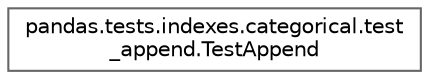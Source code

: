 digraph "Graphical Class Hierarchy"
{
 // LATEX_PDF_SIZE
  bgcolor="transparent";
  edge [fontname=Helvetica,fontsize=10,labelfontname=Helvetica,labelfontsize=10];
  node [fontname=Helvetica,fontsize=10,shape=box,height=0.2,width=0.4];
  rankdir="LR";
  Node0 [id="Node000000",label="pandas.tests.indexes.categorical.test\l_append.TestAppend",height=0.2,width=0.4,color="grey40", fillcolor="white", style="filled",URL="$d2/db0/classpandas_1_1tests_1_1indexes_1_1categorical_1_1test__append_1_1TestAppend.html",tooltip=" "];
}
